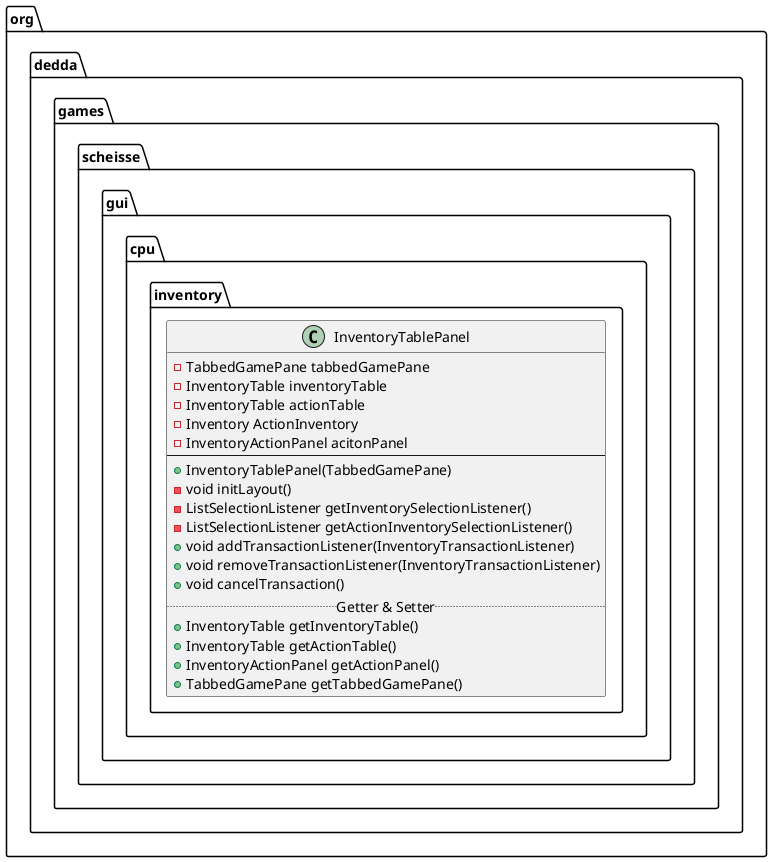 @startuml
class org.dedda.games.scheisse.gui.cpu.inventory.InventoryTablePanel{
    - TabbedGamePane tabbedGamePane
    - InventoryTable inventoryTable
    - InventoryTable actionTable
    - Inventory ActionInventory
    - InventoryActionPanel acitonPanel
    --
    + InventoryTablePanel(TabbedGamePane)
    - void initLayout()
    - ListSelectionListener getInventorySelectionListener()
    - ListSelectionListener getActionInventorySelectionListener()
    + void addTransactionListener(InventoryTransactionListener)
    + void removeTransactionListener(InventoryTransactionListener)
    + void cancelTransaction()
    .. Getter & Setter ..
    + InventoryTable getInventoryTable()
    + InventoryTable getActionTable()
    + InventoryActionPanel getActionPanel()
    + TabbedGamePane getTabbedGamePane()
}
@enduml